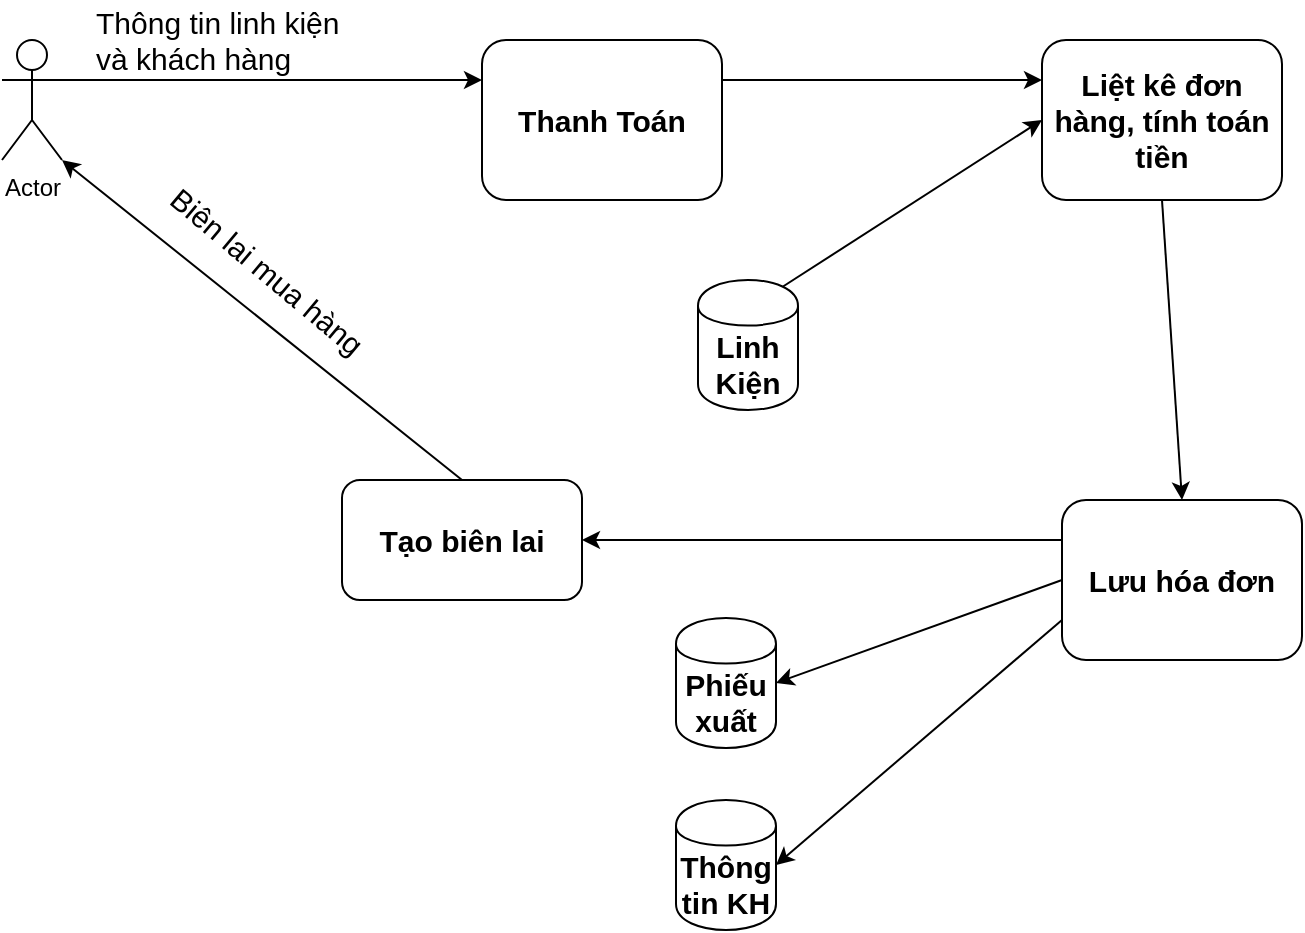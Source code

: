 <mxfile version="11.2.9" type="device" pages="1"><diagram id="X-B-HHYRZ0CmT7AUo1Q5" name="Page-1"><mxGraphModel dx="854" dy="468" grid="1" gridSize="10" guides="1" tooltips="1" connect="1" arrows="1" fold="1" page="1" pageScale="1" pageWidth="827" pageHeight="1169" math="0" shadow="0"><root><mxCell id="0"/><mxCell id="1" parent="0"/><mxCell id="tf5P7IrhHycathjNWuum-1" value="Actor" style="shape=umlActor;verticalLabelPosition=bottom;labelBackgroundColor=#ffffff;verticalAlign=top;html=1;outlineConnect=0;" vertex="1" parent="1"><mxGeometry x="40" y="40" width="30" height="60" as="geometry"/></mxCell><mxCell id="tf5P7IrhHycathjNWuum-2" value="Thanh Toán" style="rounded=1;whiteSpace=wrap;html=1;fontSize=15;fontStyle=1" vertex="1" parent="1"><mxGeometry x="280" y="40" width="120" height="80" as="geometry"/></mxCell><mxCell id="tf5P7IrhHycathjNWuum-3" value="Linh Kiện" style="shape=cylinder;whiteSpace=wrap;html=1;boundedLbl=1;backgroundOutline=1;fontSize=15;fontStyle=1" vertex="1" parent="1"><mxGeometry x="388" y="160" width="50" height="65" as="geometry"/></mxCell><mxCell id="tf5P7IrhHycathjNWuum-4" value="Phiếu xuất" style="shape=cylinder;whiteSpace=wrap;html=1;boundedLbl=1;backgroundOutline=1;fontSize=15;fontStyle=1" vertex="1" parent="1"><mxGeometry x="377" y="329" width="50" height="65" as="geometry"/></mxCell><mxCell id="tf5P7IrhHycathjNWuum-5" value="Thông tin KH" style="shape=cylinder;whiteSpace=wrap;html=1;boundedLbl=1;backgroundOutline=1;fontSize=15;fontStyle=1" vertex="1" parent="1"><mxGeometry x="377" y="420" width="50" height="65" as="geometry"/></mxCell><mxCell id="tf5P7IrhHycathjNWuum-6" value="" style="endArrow=classic;html=1;entryX=0;entryY=0.25;entryDx=0;entryDy=0;exitX=1;exitY=0.333;exitDx=0;exitDy=0;exitPerimeter=0;" edge="1" parent="1" source="tf5P7IrhHycathjNWuum-1" target="tf5P7IrhHycathjNWuum-2"><mxGeometry width="50" height="50" relative="1" as="geometry"><mxPoint x="120" y="100" as="sourcePoint"/><mxPoint x="170" y="50" as="targetPoint"/></mxGeometry></mxCell><mxCell id="tf5P7IrhHycathjNWuum-7" value="Thông tin linh kiện&lt;br&gt;và khách hàng" style="text;html=1;resizable=0;points=[];autosize=1;align=left;verticalAlign=top;spacingTop=-4;fontSize=15;" vertex="1" parent="1"><mxGeometry x="85" y="20" width="140" height="40" as="geometry"/></mxCell><mxCell id="tf5P7IrhHycathjNWuum-9" value="Liệt kê đơn hàng, tính toán tiền" style="rounded=1;whiteSpace=wrap;html=1;fontSize=15;fontStyle=1" vertex="1" parent="1"><mxGeometry x="560" y="40" width="120" height="80" as="geometry"/></mxCell><mxCell id="tf5P7IrhHycathjNWuum-10" value="" style="endArrow=classic;html=1;exitX=1;exitY=0.25;exitDx=0;exitDy=0;entryX=0;entryY=0.25;entryDx=0;entryDy=0;" edge="1" parent="1" source="tf5P7IrhHycathjNWuum-2" target="tf5P7IrhHycathjNWuum-9"><mxGeometry width="50" height="50" relative="1" as="geometry"><mxPoint x="470" y="110" as="sourcePoint"/><mxPoint x="520" y="60" as="targetPoint"/></mxGeometry></mxCell><mxCell id="tf5P7IrhHycathjNWuum-11" value="" style="endArrow=classic;html=1;entryX=0;entryY=0.5;entryDx=0;entryDy=0;exitX=0.85;exitY=0.05;exitDx=0;exitDy=0;exitPerimeter=0;" edge="1" parent="1" source="tf5P7IrhHycathjNWuum-3" target="tf5P7IrhHycathjNWuum-9"><mxGeometry width="50" height="50" relative="1" as="geometry"><mxPoint x="510" y="120" as="sourcePoint"/><mxPoint x="460" y="170" as="targetPoint"/></mxGeometry></mxCell><mxCell id="tf5P7IrhHycathjNWuum-14" value="Lưu hóa đơn" style="rounded=1;whiteSpace=wrap;html=1;fontSize=15;fontStyle=1" vertex="1" parent="1"><mxGeometry x="570" y="270" width="120" height="80" as="geometry"/></mxCell><mxCell id="tf5P7IrhHycathjNWuum-15" value="" style="endArrow=classic;html=1;entryX=1;entryY=0.5;entryDx=0;entryDy=0;exitX=0;exitY=0.5;exitDx=0;exitDy=0;" edge="1" parent="1" source="tf5P7IrhHycathjNWuum-14" target="tf5P7IrhHycathjNWuum-4"><mxGeometry width="50" height="50" relative="1" as="geometry"><mxPoint x="390" y="310" as="sourcePoint"/><mxPoint x="440" y="260" as="targetPoint"/></mxGeometry></mxCell><mxCell id="tf5P7IrhHycathjNWuum-16" value="" style="endArrow=classic;html=1;entryX=0.5;entryY=0;entryDx=0;entryDy=0;exitX=0.5;exitY=1;exitDx=0;exitDy=0;" edge="1" parent="1" source="tf5P7IrhHycathjNWuum-9" target="tf5P7IrhHycathjNWuum-14"><mxGeometry width="50" height="50" relative="1" as="geometry"><mxPoint x="570" y="210" as="sourcePoint"/><mxPoint x="620" y="160" as="targetPoint"/></mxGeometry></mxCell><mxCell id="tf5P7IrhHycathjNWuum-18" value="" style="endArrow=classic;html=1;entryX=1;entryY=0.5;entryDx=0;entryDy=0;exitX=0;exitY=0.75;exitDx=0;exitDy=0;" edge="1" parent="1" source="tf5P7IrhHycathjNWuum-14" target="tf5P7IrhHycathjNWuum-5"><mxGeometry width="50" height="50" relative="1" as="geometry"><mxPoint x="470" y="380" as="sourcePoint"/><mxPoint x="520" y="330" as="targetPoint"/></mxGeometry></mxCell><mxCell id="tf5P7IrhHycathjNWuum-20" value="Tạo biên lai" style="rounded=1;whiteSpace=wrap;html=1;fontSize=15;fontStyle=1" vertex="1" parent="1"><mxGeometry x="210" y="260" width="120" height="60" as="geometry"/></mxCell><mxCell id="tf5P7IrhHycathjNWuum-21" value="" style="endArrow=classic;html=1;entryX=1;entryY=0.5;entryDx=0;entryDy=0;exitX=0;exitY=0.25;exitDx=0;exitDy=0;" edge="1" parent="1" source="tf5P7IrhHycathjNWuum-14" target="tf5P7IrhHycathjNWuum-20"><mxGeometry width="50" height="50" relative="1" as="geometry"><mxPoint x="390" y="310" as="sourcePoint"/><mxPoint x="440" y="260" as="targetPoint"/></mxGeometry></mxCell><mxCell id="tf5P7IrhHycathjNWuum-22" value="" style="endArrow=classic;html=1;fontSize=15;entryX=1;entryY=1;entryDx=0;entryDy=0;entryPerimeter=0;exitX=0.5;exitY=0;exitDx=0;exitDy=0;" edge="1" parent="1" source="tf5P7IrhHycathjNWuum-20" target="tf5P7IrhHycathjNWuum-1"><mxGeometry width="50" height="50" relative="1" as="geometry"><mxPoint x="100" y="280" as="sourcePoint"/><mxPoint x="150" y="230" as="targetPoint"/></mxGeometry></mxCell><mxCell id="tf5P7IrhHycathjNWuum-23" value="Biên lai mua hàng" style="text;html=1;resizable=0;points=[];autosize=1;align=left;verticalAlign=top;spacingTop=-4;fontSize=15;rotation=40;" vertex="1" parent="1"><mxGeometry x="110" y="150" width="140" height="20" as="geometry"/></mxCell></root></mxGraphModel></diagram></mxfile>